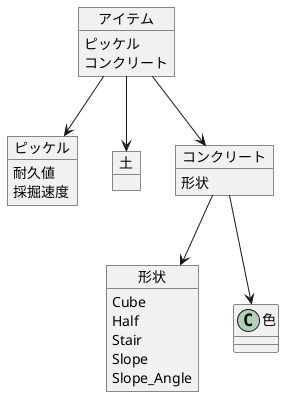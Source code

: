@startuml

object アイテム {
    ピッケル
    コンクリート
}

object ピッケル {
    耐久値
    採掘速度
}

together  {
    object コンクリート {
        形状
    }

    object 形状 {
        Cube
        Half
        Stair
        Slope
        Slope_Angle
    }
    
    コンクリート --> 色
    コンクリート --> 形状

    object 土 {

    }
}

アイテム --> ピッケル
アイテム --> コンクリート
アイテム --> 土



@enduml